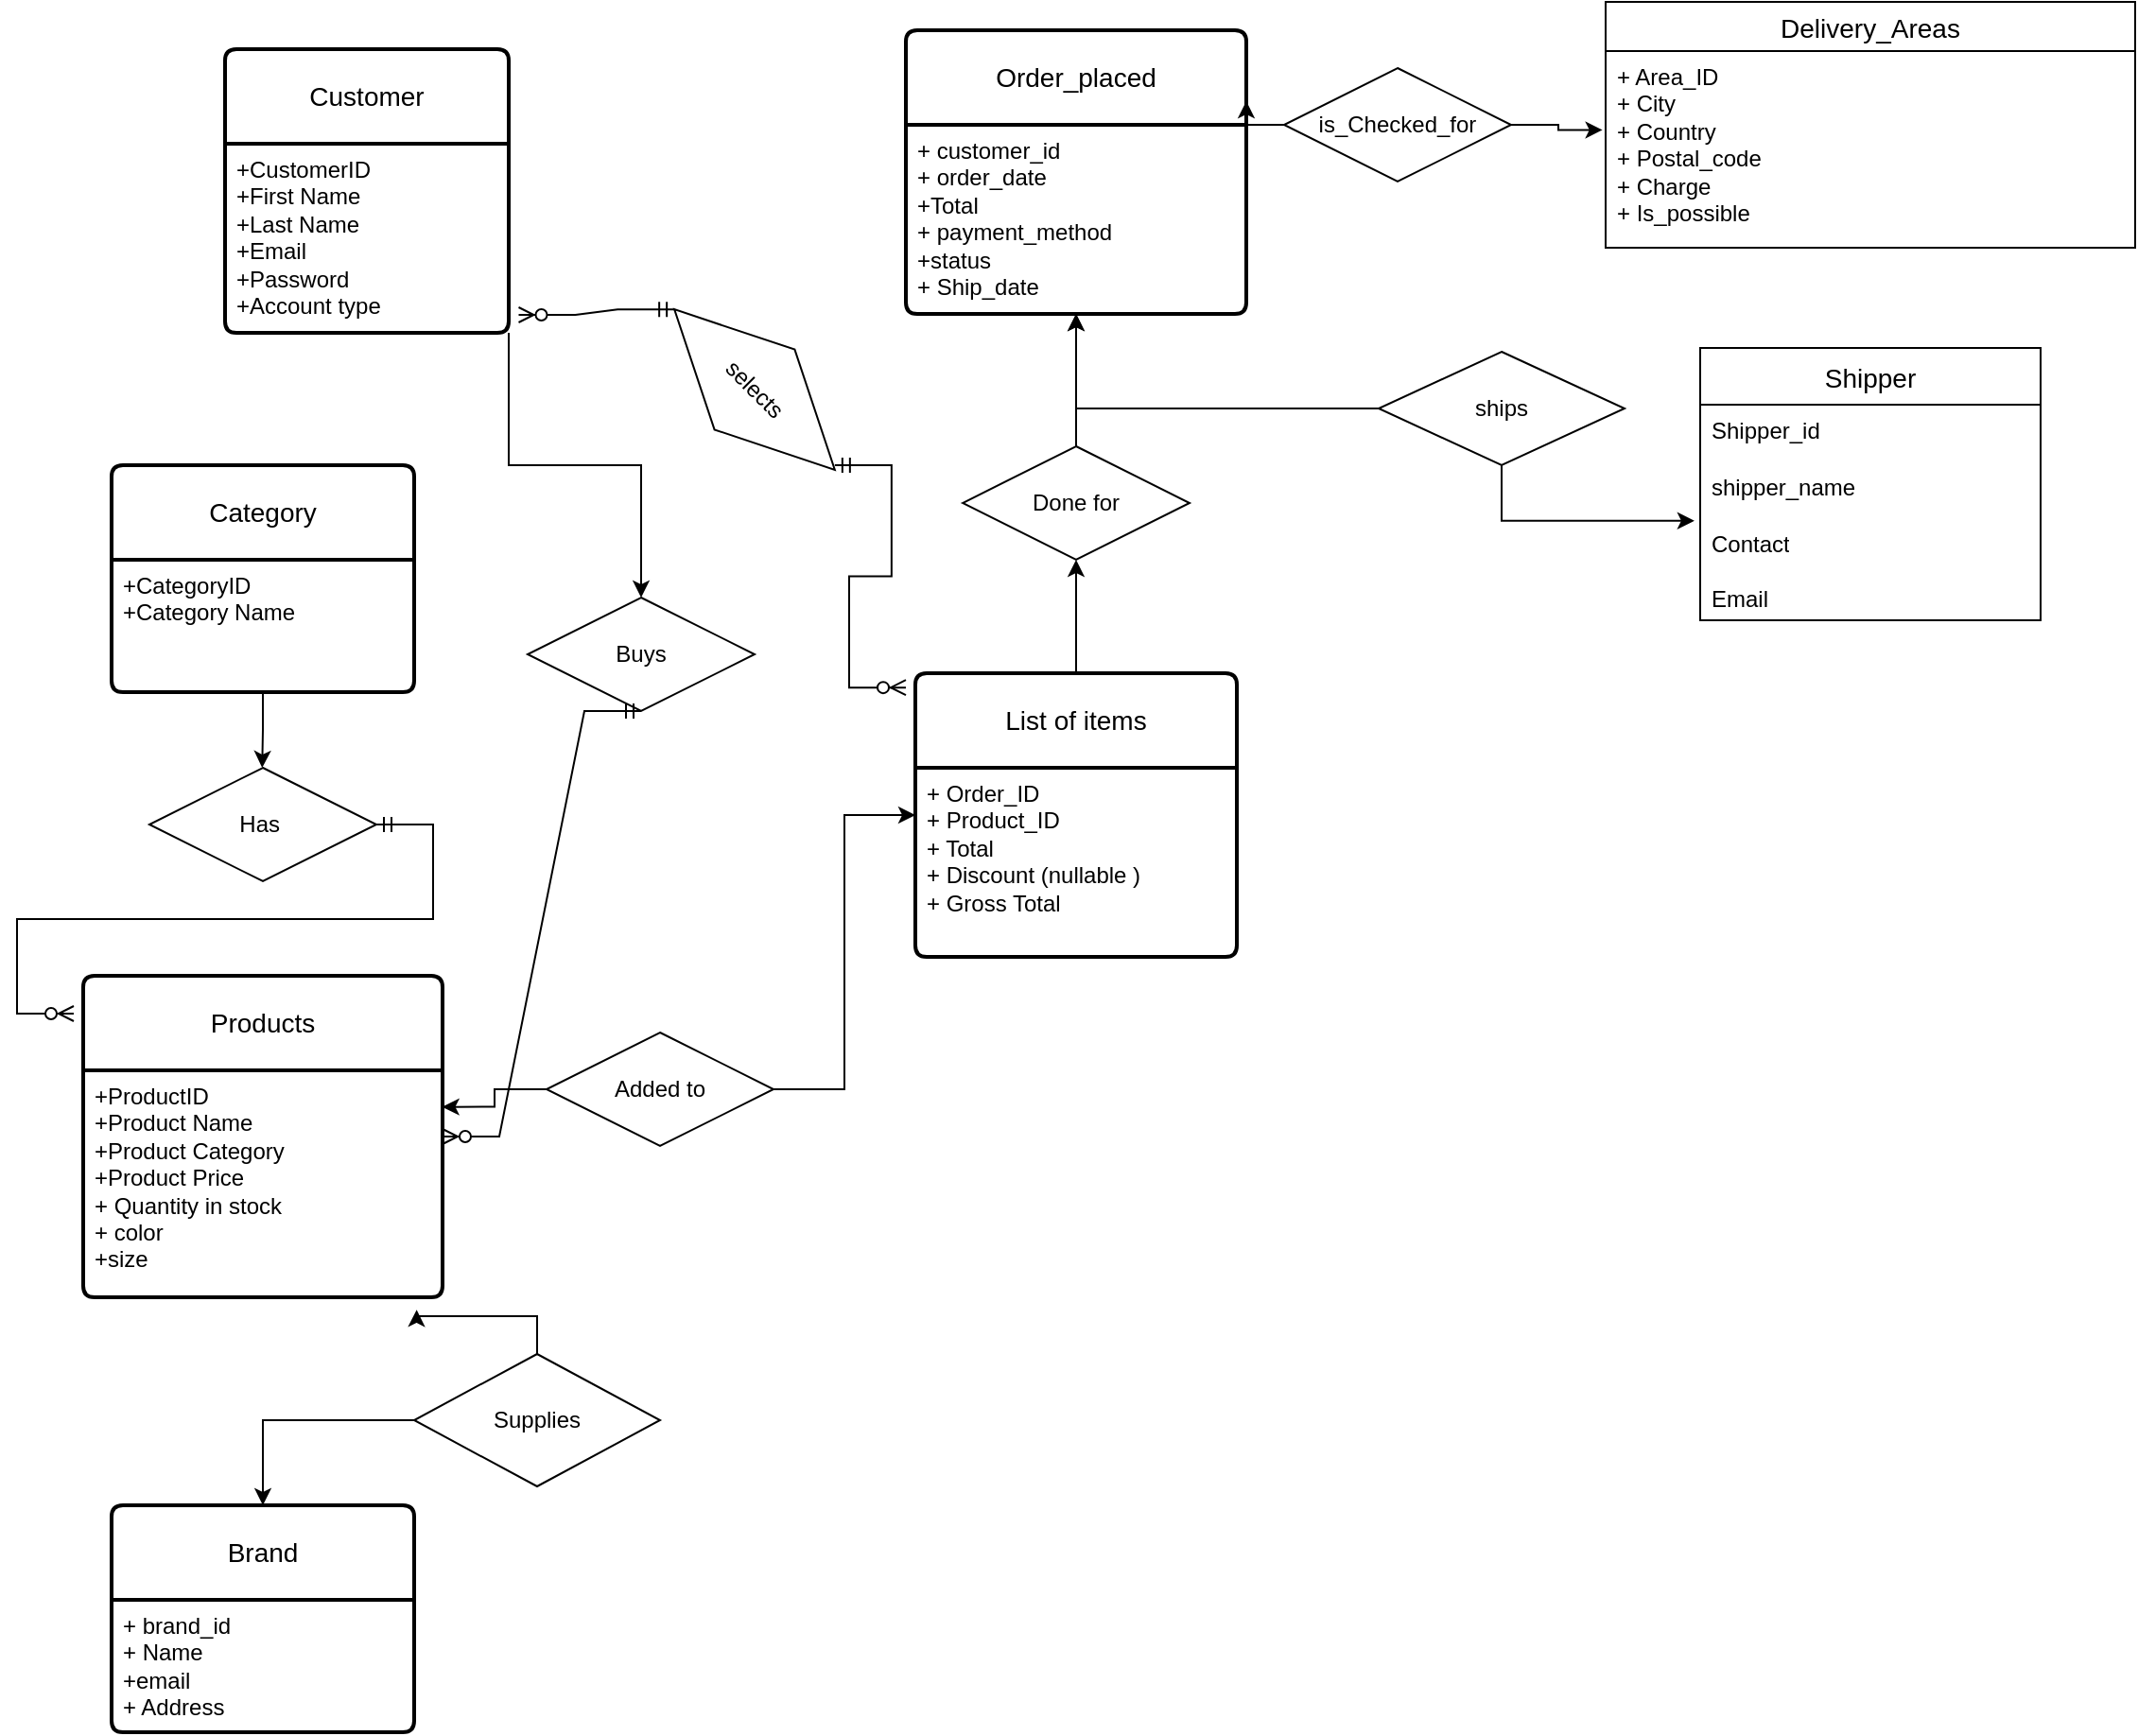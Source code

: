 <mxfile version="22.0.3" type="device">
  <diagram id="R2lEEEUBdFMjLlhIrx00" name="Page-1">
    <mxGraphModel dx="2120" dy="828" grid="1" gridSize="10" guides="1" tooltips="1" connect="1" arrows="1" fold="1" page="0" pageScale="1" pageWidth="1600" pageHeight="900" math="0" shadow="0" extFonts="Permanent Marker^https://fonts.googleapis.com/css?family=Permanent+Marker">
      <root>
        <mxCell id="0" />
        <mxCell id="1" parent="0" />
        <mxCell id="_EhqrNI43wKfzeSJplRK-1" value="Order_placed" style="swimlane;childLayout=stackLayout;horizontal=1;startSize=50;horizontalStack=0;rounded=1;fontSize=14;fontStyle=0;strokeWidth=2;resizeParent=0;resizeLast=1;shadow=0;dashed=0;align=center;arcSize=4;whiteSpace=wrap;html=1;" parent="1" vertex="1">
          <mxGeometry x="440" y="70" width="180" height="150" as="geometry" />
        </mxCell>
        <mxCell id="_EhqrNI43wKfzeSJplRK-2" value="+ customer_id&lt;br&gt;+ order_date&lt;br&gt;+Total&lt;br&gt;+ payment_method&lt;br&gt;+status&lt;br&gt;+ Ship_date" style="align=left;strokeColor=none;fillColor=none;spacingLeft=4;fontSize=12;verticalAlign=top;resizable=0;rotatable=0;part=1;html=1;" parent="_EhqrNI43wKfzeSJplRK-1" vertex="1">
          <mxGeometry y="50" width="180" height="100" as="geometry" />
        </mxCell>
        <mxCell id="_EhqrNI43wKfzeSJplRK-3" value="Customer" style="swimlane;childLayout=stackLayout;horizontal=1;startSize=50;horizontalStack=0;rounded=1;fontSize=14;fontStyle=0;strokeWidth=2;resizeParent=0;resizeLast=1;shadow=0;dashed=0;align=center;arcSize=4;whiteSpace=wrap;html=1;" parent="1" vertex="1">
          <mxGeometry x="80" y="80" width="150" height="150" as="geometry" />
        </mxCell>
        <mxCell id="_EhqrNI43wKfzeSJplRK-4" value="+CustomerID&lt;br&gt;+First Name&lt;br&gt;+Last Name&lt;br&gt;+Email&lt;br&gt;+Password&lt;br&gt;+Account type" style="align=left;strokeColor=none;fillColor=none;spacingLeft=4;fontSize=12;verticalAlign=top;resizable=0;rotatable=0;part=1;html=1;" parent="_EhqrNI43wKfzeSJplRK-3" vertex="1">
          <mxGeometry y="50" width="150" height="100" as="geometry" />
        </mxCell>
        <mxCell id="_EhqrNI43wKfzeSJplRK-18" style="edgeStyle=orthogonalEdgeStyle;rounded=0;orthogonalLoop=1;jettySize=auto;html=1;exitX=0.5;exitY=0;exitDx=0;exitDy=0;entryX=0.5;entryY=1;entryDx=0;entryDy=0;" parent="1" source="_EhqrNI43wKfzeSJplRK-20" target="_EhqrNI43wKfzeSJplRK-15" edge="1">
          <mxGeometry relative="1" as="geometry">
            <mxPoint x="500" y="370" as="sourcePoint" />
          </mxGeometry>
        </mxCell>
        <mxCell id="_EhqrNI43wKfzeSJplRK-16" style="edgeStyle=orthogonalEdgeStyle;rounded=0;orthogonalLoop=1;jettySize=auto;html=1;exitX=0.5;exitY=0;exitDx=0;exitDy=0;entryX=0.5;entryY=1;entryDx=0;entryDy=0;" parent="1" source="_EhqrNI43wKfzeSJplRK-15" target="_EhqrNI43wKfzeSJplRK-2" edge="1">
          <mxGeometry relative="1" as="geometry" />
        </mxCell>
        <mxCell id="_EhqrNI43wKfzeSJplRK-15" value="Done for" style="shape=rhombus;perimeter=rhombusPerimeter;whiteSpace=wrap;html=1;align=center;" parent="1" vertex="1">
          <mxGeometry x="470" y="290" width="120" height="60" as="geometry" />
        </mxCell>
        <mxCell id="_EhqrNI43wKfzeSJplRK-20" value="List of items" style="swimlane;childLayout=stackLayout;horizontal=1;startSize=50;horizontalStack=0;rounded=1;fontSize=14;fontStyle=0;strokeWidth=2;resizeParent=0;resizeLast=1;shadow=0;dashed=0;align=center;arcSize=4;whiteSpace=wrap;html=1;" parent="1" vertex="1">
          <mxGeometry x="445" y="410" width="170" height="150" as="geometry" />
        </mxCell>
        <mxCell id="_EhqrNI43wKfzeSJplRK-21" value="+ Order_ID&lt;br&gt;+ Product_ID&lt;br&gt;+ Total&lt;br&gt;+ Discount (nullable )&lt;br&gt;+ Gross Total&amp;nbsp;" style="align=left;strokeColor=none;fillColor=none;spacingLeft=4;fontSize=12;verticalAlign=top;resizable=0;rotatable=0;part=1;html=1;" parent="_EhqrNI43wKfzeSJplRK-20" vertex="1">
          <mxGeometry y="50" width="170" height="100" as="geometry" />
        </mxCell>
        <mxCell id="_EhqrNI43wKfzeSJplRK-29" style="edgeStyle=orthogonalEdgeStyle;rounded=0;orthogonalLoop=1;jettySize=auto;html=1;exitX=1;exitY=0.5;exitDx=0;exitDy=0;entryX=0;entryY=0.25;entryDx=0;entryDy=0;" parent="1" source="_EhqrNI43wKfzeSJplRK-26" target="_EhqrNI43wKfzeSJplRK-21" edge="1">
          <mxGeometry relative="1" as="geometry" />
        </mxCell>
        <mxCell id="_EhqrNI43wKfzeSJplRK-26" value="Added to" style="shape=rhombus;perimeter=rhombusPerimeter;whiteSpace=wrap;html=1;align=center;" parent="1" vertex="1">
          <mxGeometry x="250" y="600" width="120" height="60" as="geometry" />
        </mxCell>
        <mxCell id="_EhqrNI43wKfzeSJplRK-27" value="Products" style="swimlane;childLayout=stackLayout;horizontal=1;startSize=50;horizontalStack=0;rounded=1;fontSize=14;fontStyle=0;strokeWidth=2;resizeParent=0;resizeLast=1;shadow=0;dashed=0;align=center;arcSize=4;whiteSpace=wrap;html=1;" parent="1" vertex="1">
          <mxGeometry x="5" y="570" width="190" height="170" as="geometry">
            <mxRectangle x="20" y="570" width="100" height="50" as="alternateBounds" />
          </mxGeometry>
        </mxCell>
        <mxCell id="_EhqrNI43wKfzeSJplRK-28" value="+ProductID&lt;br&gt;+Product Name&lt;br&gt;+Product Category&lt;br&gt;+Product Price&lt;br&gt;+ Quantity in stock&lt;br&gt;+ color&lt;br&gt;+size&lt;br&gt;" style="align=left;strokeColor=none;fillColor=none;spacingLeft=4;fontSize=12;verticalAlign=top;resizable=0;rotatable=0;part=1;html=1;" parent="_EhqrNI43wKfzeSJplRK-27" vertex="1">
          <mxGeometry y="50" width="190" height="120" as="geometry" />
        </mxCell>
        <mxCell id="_EhqrNI43wKfzeSJplRK-31" value="Has&amp;nbsp;" style="shape=rhombus;perimeter=rhombusPerimeter;whiteSpace=wrap;html=1;align=center;" parent="1" vertex="1">
          <mxGeometry x="40" y="460" width="120" height="60" as="geometry" />
        </mxCell>
        <mxCell id="_EhqrNI43wKfzeSJplRK-32" value="Category" style="swimlane;childLayout=stackLayout;horizontal=1;startSize=50;horizontalStack=0;rounded=1;fontSize=14;fontStyle=0;strokeWidth=2;resizeParent=0;resizeLast=1;shadow=0;dashed=0;align=center;arcSize=4;whiteSpace=wrap;html=1;" parent="1" vertex="1">
          <mxGeometry x="20" y="300" width="160" height="120" as="geometry" />
        </mxCell>
        <mxCell id="_EhqrNI43wKfzeSJplRK-33" value="+CategoryID&lt;br&gt;+Category Name&lt;br&gt;" style="align=left;strokeColor=none;fillColor=none;spacingLeft=4;fontSize=12;verticalAlign=top;resizable=0;rotatable=0;part=1;html=1;" parent="_EhqrNI43wKfzeSJplRK-32" vertex="1">
          <mxGeometry y="50" width="160" height="70" as="geometry" />
        </mxCell>
        <mxCell id="_EhqrNI43wKfzeSJplRK-34" style="edgeStyle=orthogonalEdgeStyle;rounded=0;orthogonalLoop=1;jettySize=auto;html=1;exitX=0.5;exitY=1;exitDx=0;exitDy=0;" parent="1" source="_EhqrNI43wKfzeSJplRK-33" edge="1">
          <mxGeometry relative="1" as="geometry">
            <mxPoint x="99.636" y="460" as="targetPoint" />
          </mxGeometry>
        </mxCell>
        <mxCell id="_EhqrNI43wKfzeSJplRK-36" value="Buys" style="shape=rhombus;perimeter=rhombusPerimeter;whiteSpace=wrap;html=1;align=center;" parent="1" vertex="1">
          <mxGeometry x="240" y="370" width="120" height="60" as="geometry" />
        </mxCell>
        <mxCell id="_EhqrNI43wKfzeSJplRK-37" style="edgeStyle=orthogonalEdgeStyle;rounded=0;orthogonalLoop=1;jettySize=auto;html=1;exitX=1;exitY=1;exitDx=0;exitDy=0;entryX=0.5;entryY=0;entryDx=0;entryDy=0;" parent="1" source="_EhqrNI43wKfzeSJplRK-4" target="_EhqrNI43wKfzeSJplRK-36" edge="1">
          <mxGeometry relative="1" as="geometry" />
        </mxCell>
        <mxCell id="PQdb5mSeHWZdRXPDVq83-1" value="Brand" style="swimlane;childLayout=stackLayout;horizontal=1;startSize=50;horizontalStack=0;rounded=1;fontSize=14;fontStyle=0;strokeWidth=2;resizeParent=0;resizeLast=1;shadow=0;dashed=0;align=center;arcSize=4;whiteSpace=wrap;html=1;" vertex="1" parent="1">
          <mxGeometry x="20" y="850" width="160" height="120" as="geometry" />
        </mxCell>
        <object label="+ brand_id&lt;br&gt;+ Name&lt;br&gt;+email&lt;br&gt;+ Address" Supp_id="" id="PQdb5mSeHWZdRXPDVq83-2">
          <mxCell style="align=left;strokeColor=none;fillColor=none;spacingLeft=4;fontSize=12;verticalAlign=top;resizable=0;rotatable=0;part=1;html=1;" vertex="1" parent="PQdb5mSeHWZdRXPDVq83-1">
            <mxGeometry y="50" width="160" height="70" as="geometry" />
          </mxCell>
        </object>
        <mxCell id="PQdb5mSeHWZdRXPDVq83-9" style="edgeStyle=orthogonalEdgeStyle;rounded=0;orthogonalLoop=1;jettySize=auto;html=1;exitX=0;exitY=0.5;exitDx=0;exitDy=0;entryX=0.5;entryY=0;entryDx=0;entryDy=0;" edge="1" parent="1" source="PQdb5mSeHWZdRXPDVq83-3" target="PQdb5mSeHWZdRXPDVq83-1">
          <mxGeometry relative="1" as="geometry">
            <mxPoint x="100" y="750" as="targetPoint" />
          </mxGeometry>
        </mxCell>
        <mxCell id="PQdb5mSeHWZdRXPDVq83-3" value="Supplies" style="shape=rhombus;perimeter=rhombusPerimeter;whiteSpace=wrap;html=1;align=center;" vertex="1" parent="1">
          <mxGeometry x="180" y="770" width="130" height="70" as="geometry" />
        </mxCell>
        <mxCell id="PQdb5mSeHWZdRXPDVq83-5" style="edgeStyle=orthogonalEdgeStyle;rounded=0;orthogonalLoop=1;jettySize=auto;html=1;exitX=0.5;exitY=0;exitDx=0;exitDy=0;entryX=0.928;entryY=1.055;entryDx=0;entryDy=0;entryPerimeter=0;" edge="1" parent="1" source="PQdb5mSeHWZdRXPDVq83-3" target="_EhqrNI43wKfzeSJplRK-28">
          <mxGeometry relative="1" as="geometry" />
        </mxCell>
        <mxCell id="PQdb5mSeHWZdRXPDVq83-24" value="Shipper" style="swimlane;fontStyle=0;childLayout=stackLayout;horizontal=1;startSize=30;horizontalStack=0;resizeParent=1;resizeParentMax=0;resizeLast=0;collapsible=1;marginBottom=0;align=center;fontSize=14;" vertex="1" parent="1">
          <mxGeometry x="860" y="238" width="180" height="144" as="geometry" />
        </mxCell>
        <mxCell id="PQdb5mSeHWZdRXPDVq83-25" value="Shipper_id" style="text;strokeColor=none;fillColor=none;spacingLeft=4;spacingRight=4;overflow=hidden;rotatable=0;points=[[0,0.5],[1,0.5]];portConstraint=eastwest;fontSize=12;whiteSpace=wrap;html=1;" vertex="1" parent="PQdb5mSeHWZdRXPDVq83-24">
          <mxGeometry y="30" width="180" height="30" as="geometry" />
        </mxCell>
        <mxCell id="PQdb5mSeHWZdRXPDVq83-26" value="shipper_name" style="text;strokeColor=none;fillColor=none;spacingLeft=4;spacingRight=4;overflow=hidden;rotatable=0;points=[[0,0.5],[1,0.5]];portConstraint=eastwest;fontSize=12;whiteSpace=wrap;html=1;" vertex="1" parent="PQdb5mSeHWZdRXPDVq83-24">
          <mxGeometry y="60" width="180" height="30" as="geometry" />
        </mxCell>
        <mxCell id="PQdb5mSeHWZdRXPDVq83-27" value="Contact&lt;br&gt;&lt;br&gt;Email" style="text;strokeColor=none;fillColor=none;spacingLeft=4;spacingRight=4;overflow=hidden;rotatable=0;points=[[0,0.5],[1,0.5]];portConstraint=eastwest;fontSize=12;whiteSpace=wrap;html=1;" vertex="1" parent="PQdb5mSeHWZdRXPDVq83-24">
          <mxGeometry y="90" width="180" height="54" as="geometry" />
        </mxCell>
        <mxCell id="PQdb5mSeHWZdRXPDVq83-30" style="edgeStyle=orthogonalEdgeStyle;rounded=0;orthogonalLoop=1;jettySize=auto;html=1;exitX=0;exitY=0.5;exitDx=0;exitDy=0;" edge="1" parent="1" source="PQdb5mSeHWZdRXPDVq83-28" target="_EhqrNI43wKfzeSJplRK-2">
          <mxGeometry relative="1" as="geometry" />
        </mxCell>
        <mxCell id="PQdb5mSeHWZdRXPDVq83-28" value="ships" style="shape=rhombus;perimeter=rhombusPerimeter;whiteSpace=wrap;html=1;align=center;" vertex="1" parent="1">
          <mxGeometry x="690" y="240" width="130" height="60" as="geometry" />
        </mxCell>
        <mxCell id="PQdb5mSeHWZdRXPDVq83-29" style="edgeStyle=orthogonalEdgeStyle;rounded=0;orthogonalLoop=1;jettySize=auto;html=1;entryX=-0.017;entryY=0.026;entryDx=0;entryDy=0;entryPerimeter=0;" edge="1" parent="1" source="PQdb5mSeHWZdRXPDVq83-28" target="PQdb5mSeHWZdRXPDVq83-27">
          <mxGeometry relative="1" as="geometry" />
        </mxCell>
        <mxCell id="PQdb5mSeHWZdRXPDVq83-31" value="Delivery_Areas" style="swimlane;fontStyle=0;childLayout=stackLayout;horizontal=1;startSize=26;horizontalStack=0;resizeParent=1;resizeParentMax=0;resizeLast=0;collapsible=1;marginBottom=0;align=center;fontSize=14;" vertex="1" parent="1">
          <mxGeometry x="810" y="55" width="280" height="130" as="geometry" />
        </mxCell>
        <mxCell id="PQdb5mSeHWZdRXPDVq83-32" value="+ Area_ID&lt;br&gt;+ City&amp;nbsp;&lt;br&gt;+ Country&lt;br&gt;+ Postal_code&lt;br&gt;+ Charge&lt;br&gt;+ Is_possible" style="text;strokeColor=none;fillColor=none;spacingLeft=4;spacingRight=4;overflow=hidden;rotatable=0;points=[[0,0.5],[1,0.5]];portConstraint=eastwest;fontSize=12;whiteSpace=wrap;html=1;" vertex="1" parent="PQdb5mSeHWZdRXPDVq83-31">
          <mxGeometry y="26" width="280" height="104" as="geometry" />
        </mxCell>
        <mxCell id="PQdb5mSeHWZdRXPDVq83-36" style="edgeStyle=orthogonalEdgeStyle;rounded=0;orthogonalLoop=1;jettySize=auto;html=1;exitX=0;exitY=0.5;exitDx=0;exitDy=0;entryX=1;entryY=0.25;entryDx=0;entryDy=0;" edge="1" parent="1" source="PQdb5mSeHWZdRXPDVq83-35" target="_EhqrNI43wKfzeSJplRK-1">
          <mxGeometry relative="1" as="geometry" />
        </mxCell>
        <mxCell id="PQdb5mSeHWZdRXPDVq83-35" value="is_Checked_for" style="shape=rhombus;perimeter=rhombusPerimeter;whiteSpace=wrap;html=1;align=center;" vertex="1" parent="1">
          <mxGeometry x="640" y="90" width="120" height="60" as="geometry" />
        </mxCell>
        <mxCell id="PQdb5mSeHWZdRXPDVq83-37" style="edgeStyle=orthogonalEdgeStyle;rounded=0;orthogonalLoop=1;jettySize=auto;html=1;exitX=1;exitY=0.5;exitDx=0;exitDy=0;entryX=-0.006;entryY=0.401;entryDx=0;entryDy=0;entryPerimeter=0;" edge="1" parent="1" source="PQdb5mSeHWZdRXPDVq83-35" target="PQdb5mSeHWZdRXPDVq83-32">
          <mxGeometry relative="1" as="geometry" />
        </mxCell>
        <mxCell id="PQdb5mSeHWZdRXPDVq83-42" value="selects" style="shape=rhombus;perimeter=rhombusPerimeter;whiteSpace=wrap;html=1;align=center;rotation=45;" vertex="1" parent="1">
          <mxGeometry x="300" y="230" width="120" height="60" as="geometry" />
        </mxCell>
        <mxCell id="PQdb5mSeHWZdRXPDVq83-44" value="" style="edgeStyle=entityRelationEdgeStyle;fontSize=12;html=1;endArrow=ERzeroToMany;startArrow=ERmandOne;rounded=0;exitX=0;exitY=0.5;exitDx=0;exitDy=0;entryX=1.035;entryY=0.905;entryDx=0;entryDy=0;entryPerimeter=0;" edge="1" parent="1" source="PQdb5mSeHWZdRXPDVq83-42" target="_EhqrNI43wKfzeSJplRK-4">
          <mxGeometry width="100" height="100" relative="1" as="geometry">
            <mxPoint x="270" y="160" as="sourcePoint" />
            <mxPoint x="280" y="130" as="targetPoint" />
          </mxGeometry>
        </mxCell>
        <mxCell id="PQdb5mSeHWZdRXPDVq83-45" value="" style="edgeStyle=entityRelationEdgeStyle;fontSize=12;html=1;endArrow=ERzeroToMany;startArrow=ERmandOne;rounded=0;exitX=1;exitY=0.5;exitDx=0;exitDy=0;" edge="1" parent="1">
          <mxGeometry width="100" height="100" relative="1" as="geometry">
            <mxPoint x="402.426" y="299.996" as="sourcePoint" />
            <mxPoint x="440" y="417.57" as="targetPoint" />
            <Array as="points">
              <mxPoint x="475" y="449.57" />
              <mxPoint x="420" y="360" />
            </Array>
          </mxGeometry>
        </mxCell>
        <mxCell id="PQdb5mSeHWZdRXPDVq83-48" style="edgeStyle=orthogonalEdgeStyle;rounded=0;orthogonalLoop=1;jettySize=auto;html=1;exitX=0;exitY=0.5;exitDx=0;exitDy=0;entryX=0.999;entryY=0.161;entryDx=0;entryDy=0;entryPerimeter=0;" edge="1" parent="1" source="_EhqrNI43wKfzeSJplRK-26" target="_EhqrNI43wKfzeSJplRK-28">
          <mxGeometry relative="1" as="geometry" />
        </mxCell>
        <mxCell id="PQdb5mSeHWZdRXPDVq83-49" value="" style="edgeStyle=entityRelationEdgeStyle;fontSize=12;html=1;endArrow=ERzeroToMany;startArrow=ERmandOne;rounded=0;exitX=0.5;exitY=1;exitDx=0;exitDy=0;" edge="1" parent="1" source="_EhqrNI43wKfzeSJplRK-36" target="_EhqrNI43wKfzeSJplRK-27">
          <mxGeometry width="100" height="100" relative="1" as="geometry">
            <mxPoint x="240" y="580" as="sourcePoint" />
            <mxPoint x="340" y="480" as="targetPoint" />
          </mxGeometry>
        </mxCell>
        <mxCell id="PQdb5mSeHWZdRXPDVq83-51" value="" style="edgeStyle=entityRelationEdgeStyle;fontSize=12;html=1;endArrow=ERzeroToMany;startArrow=ERmandOne;rounded=0;exitX=1;exitY=0.5;exitDx=0;exitDy=0;exitPerimeter=0;" edge="1" parent="1" source="_EhqrNI43wKfzeSJplRK-31">
          <mxGeometry width="100" height="100" relative="1" as="geometry">
            <mxPoint x="170" y="490" as="sourcePoint" />
            <mxPoint y="590" as="targetPoint" />
          </mxGeometry>
        </mxCell>
      </root>
    </mxGraphModel>
  </diagram>
</mxfile>
